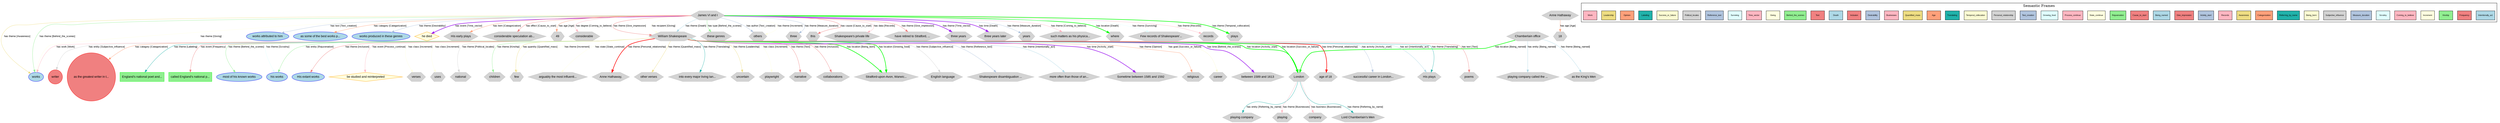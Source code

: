 digraph William_Shakespeare {
    rankdir=TB;
    compound=true;
    node [fontname="Arial", fontsize=12, style=filled];
    edge [fontname="Arial", fontsize=10, color=gray];
    
    // Graph styling
    bgcolor=white;
    
    // Node type definitions
    subgraph cluster_people {{
        label="People";
        style=filled;
        fillcolor=lightcoral;
        color=red;
        node [fillcolor=lightcoral, color=red, shape=circle];
    }}
    
    subgraph cluster_locations {{
        label="Locations";
        style=filled;
        fillcolor=lightgreen;
        color=green;
        node [fillcolor=lightgreen, color=green, shape=box];
    }}
    
    subgraph cluster_concepts {{
        label="Concepts";
        style=filled;
        fillcolor=lightblue;
        color=blue;
        node [fillcolor=lightblue, color=blue, shape=ellipse];
    }}
    
    subgraph cluster_events {{
        label="Events";
        style=filled;
        fillcolor=lightyellow;
        color=orange;
        node [fillcolor=lightyellow, color=orange, shape=diamond];
    }}
    
    subgraph cluster_other {{
        label="Other";
        style=filled;
        fillcolor=lightgray;
        color=gray;
        node [fillcolor=lightgray, color=gray, shape=hexagon];
    }}

    // People nodes
    "writer" [label="writer", fillcolor=lightcoral, color=red, shape=circle];
    "as the greatest writer in t..." [label="as the greatest writer in t...", fillcolor=lightcoral, color=red, shape=circle];

    // Locations nodes
    "England's national poet and..." [label="England's national poet and...", fillcolor=lightgreen, color=green, shape=box];
    "called England's national p..." [label="called England's national p...", fillcolor=lightgreen, color=green, shape=box];

    // Concepts nodes
    "works" [label="works", fillcolor=lightblue, color=blue, shape=ellipse];
    "works attributed to him" [label="works attributed to him", fillcolor=lightblue, color=blue, shape=ellipse];
    "as some of the best works p..." [label="as some of the best works p...", fillcolor=lightblue, color=blue, shape=ellipse];
    "most of his known works" [label="most of his known works", fillcolor=lightblue, color=blue, shape=ellipse];
    "his works" [label="his works", fillcolor=lightblue, color=blue, shape=ellipse];
    "works produced in these genres" [label="works produced in these genres", fillcolor=lightblue, color=blue, shape=ellipse];
    "His extant works" [label="His extant works", fillcolor=lightblue, color=blue, shape=ellipse];

    // Events nodes
    "be studied and reinterpreted" [label="be studied and reinterpreted", fillcolor=lightyellow, color=orange, shape=diamond];
    "he died" [label="he died", fillcolor=lightyellow, color=orange, shape=diamond];

    // Other nodes
    "playing company called the ..." [label="playing company called the ...", fillcolor=lightgray, color=gray, shape=hexagon];
    "James VI and I" [label="James VI and I", fillcolor=lightgray, color=gray, shape=hexagon];
    "verses" [label="verses", fillcolor=lightgray, color=gray, shape=hexagon];
    "uses" [label="uses", fillcolor=lightgray, color=gray, shape=hexagon];
    "national" [label="national", fillcolor=lightgray, color=gray, shape=hexagon];
    "His early plays" [label="His early plays", fillcolor=lightgray, color=gray, shape=hexagon];
    "children" [label="children", fillcolor=lightgray, color=gray, shape=hexagon];
    "as the King's Men" [label="as the King's Men", fillcolor=lightgray, color=gray, shape=hexagon];
    "few" [label="few", fillcolor=lightgray, color=gray, shape=hexagon];
    "considerable speculation ab..." [label="considerable speculation ab...", fillcolor=lightgray, color=gray, shape=hexagon];
    "49" [label="49", fillcolor=lightgray, color=gray, shape=hexagon];
    "arguably the most influenti..." [label="arguably the most influenti...", fillcolor=lightgray, color=gray, shape=hexagon];
    "Anne Hathaway," [label="Anne Hathaway,", fillcolor=lightgray, color=gray, shape=hexagon];
    "18" [label="18", fillcolor=lightgray, color=gray, shape=hexagon];
    "playing company" [label="playing company", fillcolor=lightgray, color=gray, shape=hexagon];
    "Chamberlain office" [label="Chamberlain office", fillcolor=lightgray, color=gray, shape=hexagon];
    "considerable" [label="considerable", fillcolor=lightgray, color=gray, shape=hexagon];
    "other verses" [label="other verses", fillcolor=lightgray, color=gray, shape=hexagon];
    "William Shakespeare" [label="William Shakespeare", fillcolor=lightgray, color=gray, shape=hexagon];
    "into every major living lan..." [label="into every major living lan...", fillcolor=lightgray, color=gray, shape=hexagon];
    "uncertain" [label="uncertain", fillcolor=lightgray, color=gray, shape=hexagon];
    "these genres" [label="these genres", fillcolor=lightgray, color=gray, shape=hexagon];
    "playwright" [label="playwright", fillcolor=lightgray, color=gray, shape=hexagon];
    "narrative" [label="narrative", fillcolor=lightgray, color=gray, shape=hexagon];
    "others" [label="others", fillcolor=lightgray, color=gray, shape=hexagon];
    "collaborations" [label="collaborations", fillcolor=lightgray, color=gray, shape=hexagon];
    "three" [label="three", fillcolor=lightgray, color=gray, shape=hexagon];
    "playing" [label="playing", fillcolor=lightgray, color=gray, shape=hexagon];
    "Stratford-upon-Avon, Warwic..." [label="Stratford-upon-Avon, Warwic...", fillcolor=lightgray, color=gray, shape=hexagon];
    "English language" [label="English language", fillcolor=lightgray, color=gray, shape=hexagon];
    "company" [label="company", fillcolor=lightgray, color=gray, shape=hexagon];
    "this" [label="this", fillcolor=lightgray, color=gray, shape=hexagon];
    "Shakespeare disambiguation ..." [label="Shakespeare disambiguation ...", fillcolor=lightgray, color=gray, shape=hexagon];
    "Shakespeare's private life" [label="Shakespeare's private life", fillcolor=lightgray, color=gray, shape=hexagon];
    "more often than those of an..." [label="more often than those of an...", fillcolor=lightgray, color=gray, shape=hexagon];
    "have retired to Stratford, ..." [label="have retired to Stratford, ...", fillcolor=lightgray, color=gray, shape=hexagon];
    "Sometime between 1585 and 1592" [label="Sometime between 1585 and 1592", fillcolor=lightgray, color=gray, shape=hexagon];
    "religious" [label="religious", fillcolor=lightgray, color=gray, shape=hexagon];
    "three years" [label="three years", fillcolor=lightgray, color=gray, shape=hexagon];
    "three years later" [label="three years later", fillcolor=lightgray, color=gray, shape=hexagon];
    "Anne Hathaway" [label="Anne Hathaway", fillcolor=lightgray, color=gray, shape=hexagon];
    "career" [label="career", fillcolor=lightgray, color=gray, shape=hexagon];
    "between 1589 and 1613" [label="between 1589 and 1613", fillcolor=lightgray, color=gray, shape=hexagon];
    "London" [label="London", fillcolor=lightgray, color=gray, shape=hexagon];
    "years" [label="years", fillcolor=lightgray, color=gray, shape=hexagon];
    "age of 18" [label="age of 18", fillcolor=lightgray, color=gray, shape=hexagon];
    "such matters as his physica..." [label="such matters as his physica...", fillcolor=lightgray, color=gray, shape=hexagon];
    "successful career in London..." [label="successful career in London...", fillcolor=lightgray, color=gray, shape=hexagon];
    "where" [label="where", fillcolor=lightgray, color=gray, shape=hexagon];
    "Lord Chamberlain's Men" [label="Lord Chamberlain's Men", fillcolor=lightgray, color=gray, shape=hexagon];
    "His plays" [label="His plays", fillcolor=lightgray, color=gray, shape=hexagon];
    "Few records of Shakespeare'..." [label="Few records of Shakespeare'...", fillcolor=lightgray, color=gray, shape=hexagon];
    "poems" [label="poems", fillcolor=lightgray, color=gray, shape=hexagon];
    "records" [label="records", fillcolor=lightgray, color=gray, shape=hexagon];
    "plays" [label="plays", fillcolor=lightgray, color=gray, shape=hexagon];

    // Relationships
    "William Shakespeare" -> "His plays" [label="has act [Intentionally_act]", color=lightblue, penwidth=1];
    "William Shakespeare" -> "called England's national p..." [label="has event [Frequency]", color=lightcoral, penwidth=1];
    "William Shakespeare" -> "children" [label="has theme [Kinship]", color=lightgreen, penwidth=1];
    "William Shakespeare" -> "verses" [label="has class [Increment]", color=lightyellow, penwidth=1];
    "James VI and I" -> "such matters as his physica..." [label="has theme [Coming_to_believe]", color=lightpink, penwidth=1];
    "William Shakespeare" -> "his works" [label="has theme [Scrutiny]", color=lightcyan, penwidth=1];
    "William Shakespeare" -> "uses" [label="has class [Increment]", color=lightyellow, penwidth=1];
    "James VI and I" -> "years" [label="has theme [Measure_duration]", color=lightsteelblue, penwidth=1];
    "William Shakespeare" -> "English language" [label="has theme [Subjective_influence]", color=lightgray, penwidth=1];
    "William Shakespeare" -> "Stratford-upon-Avon, Warwic..." [label="has location [Being_born]", color=green, penwidth=2];
    "London" -> "Lord Chamberlain's Men" [label="has theme [Referring_by_name]", color=lightseagreen, penwidth=1];
    "William Shakespeare" -> "as the greatest writer in t..." [label="has category [Categorization]", color=lightsalmon, penwidth=1];
    "James VI and I" -> "works" [label="has theme [Awareness]", color=lightgoldenrod, penwidth=1];
    "James VI and I" -> "records" [label="has theme [Records]", color=lightpink, penwidth=1];
    "William Shakespeare" -> "London" [label="has location [Activity_start]", color=green, penwidth=2];
    "James VI and I" -> "William Shakespeare" [label="has theme [Give_impression]", color=lightcoral, penwidth=1];
    "Chamberlain office" -> "playing company called the ..." [label="has entity [Being_named]", color=lightblue, penwidth=1];
    "James VI and I" -> "this" [label="has cause [Cause_to_start]", color=lightcoral, penwidth=1];
    "William Shakespeare" -> "his works" [label="has entity [Rejuvenation]", color=lightgreen, penwidth=1];
    "Chamberlain office" -> "London" [label="has location [Being_named]", color=green, penwidth=2];
    "William Shakespeare" -> "arguably the most influenti..." [label="has state [State_continue]", color=lightyellow, penwidth=1];
    "James VI and I" -> "Shakespeare's private life" [label="has data [Records]", color=lightpink, penwidth=1];
    "William Shakespeare" -> "Sometime between 1585 and 1592" [label="has time [Activity_start]", color=purple, penwidth=2];
    "James VI and I" -> "three" [label="has theme [Measure_duration]", color=lightsteelblue, penwidth=1];
    "William Shakespeare" -> "writer" [label="has entity [Subjective_influence]", color=lightgray, penwidth=1];
    "William Shakespeare" -> "more often than those of an..." [label="has theme [Intentionally_act]", color=lightblue, penwidth=1];
    "James VI and I" -> "have retired to Stratford, ..." [label="has theme [Give_impression]", color=lightcoral, penwidth=1];
    "William Shakespeare" -> "successful career in London..." [label="has activity [Activity_start]", color=lightsteelblue, penwidth=1];
    "William Shakespeare" -> "be studied and reinterpreted" [label="has event [Process_continue]", color=lightpink, penwidth=1];
    "James VI and I" -> "considerable" [label="has degree [Coming_to_believe]", color=lightpink, penwidth=1];
    "William Shakespeare" -> "Stratford-upon-Avon, Warwic..." [label="has location [Growing_food]", color=green, penwidth=2];
    "James VI and I" -> "others" [label="has author [Text_creation]", color=lightsteelblue, penwidth=1];
    "William Shakespeare" -> "age of 18" [label="has time [Personal_relationship]", color=red, penwidth=2];
    "James VI and I" -> "plays" [label="has theme [Temporal_collocation]", color=green, penwidth=2];
    "Chamberlain office" -> "as the King's Men" [label="has theme [Being_named]", color=lightblue, penwidth=1];
    "William Shakespeare" -> "His plays" [label="has theme [Translating]", color=lightseagreen, penwidth=1];
    "William Shakespeare" -> "Anne Hathaway," [label="has theme [Personal_relationship]", color=red, penwidth=2];
    "James VI and I" -> "49" [label="has age [Age]", color=lightsalmon, penwidth=1];
    "Anne Hathaway" -> "18" [label="has age [Age]", color=lightsalmon, penwidth=1];
    "James VI and I" -> "as some of the best works p..." [label="has category [Categorization]", color=lightsalmon, penwidth=1];
    "William Shakespeare" -> "other verses" [label="has theme [Quantified_mass]", color=lightgoldenrod, penwidth=1];
    "London" -> "company" [label="has business [Businesses]", color=lightpink, penwidth=1];
    "James VI and I" -> "works produced in these genres" [label="has theme [Desirability]", color=lightsteelblue, penwidth=1];
    "William Shakespeare" -> "His extant works" [label="has theme [Inclusion]", color=lightcoral, penwidth=1];
    "James VI and I" -> "three years later" [label="has time [Death]", color=purple, penwidth=2];
    "William Shakespeare" -> "collaborations" [label="has theme [Inclusion]", color=lightcoral, penwidth=1];
    "William Shakespeare" -> "poems" [label="has text [Text]", color=lightcoral, penwidth=1];
    "James VI and I" -> "these genres" [label="has type [Behind_the_scenes]", color=lightgreen, penwidth=1];
    "James VI and I" -> "William Shakespeare" [label="has recipient [Giving]", color=lightyellow, penwidth=1];
    "James VI and I" -> "works attributed to him" [label="has text [Text_creation]", color=lightsteelblue, penwidth=1];
    "James VI and I" -> "William Shakespeare" [label="has theme [Death]", color=lightblue, penwidth=1];
    "James VI and I" -> "three years" [label="has theme [Time_vector]", color=purple, penwidth=2];
    "James VI and I" -> "works" [label="has theme [Behind_the_scenes]", color=lightgreen, penwidth=1];
    "William Shakespeare" -> "between 1589 and 1613" [label="has time [Behind_the_scenes]", color=purple, penwidth=2];
    "William Shakespeare" -> "few" [label="has quantity [Quantified_mass]", color=lightgoldenrod, penwidth=1];
    "James VI and I" -> "His early plays" [label="has item [Categorization]", color=lightsalmon, penwidth=1];
    "James VI and I" -> "Few records of Shakespeare'..." [label="has theme [Surviving]", color=lightcyan, penwidth=1];
    "London" -> "playing company" [label="has entity [Referring_by_name]", color=lightseagreen, penwidth=1];
    "William Shakespeare" -> "Shakespeare disambiguation ..." [label="has theme [Reference_text]", color=lightsteelblue, penwidth=1];
    "London" -> "playing" [label="has theme [Businesses]", color=lightpink, penwidth=1];
    "William Shakespeare" -> "national" [label="has theme [Political_locales]", color=lightgray, penwidth=1];
    "William Shakespeare" -> "career" [label="has goal [Success_or_failure]", color=lightgoldenrodyellow, penwidth=1];
    "William Shakespeare" -> "England's national poet and..." [label="has theme [Labeling]", color=lightseagreen, penwidth=1];
    "William Shakespeare" -> "few" [label="has theme [Increment]", color=lightyellow, penwidth=1];
    "James VI and I" -> "works" [label="has theme [Giving]", color=lightyellow, penwidth=1];
    "William Shakespeare" -> "religious" [label="has theme [Opinion]", color=lightsalmon, penwidth=1];
    "William Shakespeare" -> "into every major living lan..." [label="has theme [Translating]", color=lightseagreen, penwidth=1];
    "James VI and I" -> "where" [label="has location [Death]", color=green, penwidth=2];
    "William Shakespeare" -> "uncertain" [label="has theme [Leadership]", color=lightgoldenrod, penwidth=1];
    "William Shakespeare" -> "playwright" [label="has class [Increment]", color=lightyellow, penwidth=1];
    "William Shakespeare" -> "most of his known works" [label="has theme [Behind_the_scenes]", color=lightgreen, penwidth=1];
    "William Shakespeare" -> "London" [label="has location [Success_or_failure]", color=green, penwidth=2];
    "James VI and I" -> "he died" [label="has event [Time_vector]", color=purple, penwidth=2];
    "William Shakespeare" -> "works" [label="has work [Work]", color=lightpink, penwidth=1];
    "James VI and I" -> "considerable speculation ab..." [label="has effect [Cause_to_start]", color=lightcoral, penwidth=1];
    "James VI and I" -> "others" [label="has theme [Increment]", color=lightyellow, penwidth=1];
    "William Shakespeare" -> "narrative" [label="has theme [Text]", color=lightcoral, penwidth=1];

    // Frame Legend
    subgraph cluster_legend {
        label="Semantic Frames";
        style=filled;
        fillcolor=white;
        color=black;
        rank=sink;
        "Intentionally_act_legend" [label="Intentionally_act", fillcolor="lightblue", style=filled, shape=box, fontsize=8];
        "Frequency_legend" [label="Frequency", fillcolor="lightcoral", style=filled, shape=box, fontsize=8];
        "Kinship_legend" [label="Kinship", fillcolor="lightgreen", style=filled, shape=box, fontsize=8];
        "Increment_legend" [label="Increment", fillcolor="lightyellow", style=filled, shape=box, fontsize=8];
        "Coming_to_believe_legend" [label="Coming_to_believe", fillcolor="lightpink", style=filled, shape=box, fontsize=8];
        "Scrutiny_legend" [label="Scrutiny", fillcolor="lightcyan", style=filled, shape=box, fontsize=8];
        "Measure_duration_legend" [label="Measure_duration", fillcolor="lightsteelblue", style=filled, shape=box, fontsize=8];
        "Subjective_influence_legend" [label="Subjective_influence", fillcolor="lightgray", style=filled, shape=box, fontsize=8];
        "Being_born_legend" [label="Being_born", fillcolor="lightgoldenrodyellow", style=filled, shape=box, fontsize=8];
        "Referring_by_name_legend" [label="Referring_by_name", fillcolor="lightseagreen", style=filled, shape=box, fontsize=8];
        "Categorization_legend" [label="Categorization", fillcolor="lightsalmon", style=filled, shape=box, fontsize=8];
        "Awareness_legend" [label="Awareness", fillcolor="lightgoldenrod", style=filled, shape=box, fontsize=8];
        "Records_legend" [label="Records", fillcolor="lightpink", style=filled, shape=box, fontsize=8];
        "Activity_start_legend" [label="Activity_start", fillcolor="lightsteelblue", style=filled, shape=box, fontsize=8];
        "Give_impression_legend" [label="Give_impression", fillcolor="lightcoral", style=filled, shape=box, fontsize=8];
        "Being_named_legend" [label="Being_named", fillcolor="lightblue", style=filled, shape=box, fontsize=8];
        "Cause_to_start_legend" [label="Cause_to_start", fillcolor="lightcoral", style=filled, shape=box, fontsize=8];
        "Rejuvenation_legend" [label="Rejuvenation", fillcolor="lightgreen", style=filled, shape=box, fontsize=8];
        "State_continue_legend" [label="State_continue", fillcolor="lightyellow", style=filled, shape=box, fontsize=8];
        "Process_continue_legend" [label="Process_continue", fillcolor="lightpink", style=filled, shape=box, fontsize=8];
        "Growing_food_legend" [label="Growing_food", fillcolor="lightcyan", style=filled, shape=box, fontsize=8];
        "Text_creation_legend" [label="Text_creation", fillcolor="lightsteelblue", style=filled, shape=box, fontsize=8];
        "Personal_relationship_legend" [label="Personal_relationship", fillcolor="lightgray", style=filled, shape=box, fontsize=8];
        "Temporal_collocation_legend" [label="Temporal_collocation", fillcolor="lightgoldenrodyellow", style=filled, shape=box, fontsize=8];
        "Translating_legend" [label="Translating", fillcolor="lightseagreen", style=filled, shape=box, fontsize=8];
        "Age_legend" [label="Age", fillcolor="lightsalmon", style=filled, shape=box, fontsize=8];
        "Quantified_mass_legend" [label="Quantified_mass", fillcolor="lightgoldenrod", style=filled, shape=box, fontsize=8];
        "Businesses_legend" [label="Businesses", fillcolor="lightpink", style=filled, shape=box, fontsize=8];
        "Desirability_legend" [label="Desirability", fillcolor="lightsteelblue", style=filled, shape=box, fontsize=8];
        "Inclusion_legend" [label="Inclusion", fillcolor="lightcoral", style=filled, shape=box, fontsize=8];
        "Death_legend" [label="Death", fillcolor="lightblue", style=filled, shape=box, fontsize=8];
        "Text_legend" [label="Text", fillcolor="lightcoral", style=filled, shape=box, fontsize=8];
        "Behind_the_scenes_legend" [label="Behind_the_scenes", fillcolor="lightgreen", style=filled, shape=box, fontsize=8];
        "Giving_legend" [label="Giving", fillcolor="lightyellow", style=filled, shape=box, fontsize=8];
        "Time_vector_legend" [label="Time_vector", fillcolor="lightpink", style=filled, shape=box, fontsize=8];
        "Surviving_legend" [label="Surviving", fillcolor="lightcyan", style=filled, shape=box, fontsize=8];
        "Reference_text_legend" [label="Reference_text", fillcolor="lightsteelblue", style=filled, shape=box, fontsize=8];
        "Political_locales_legend" [label="Political_locales", fillcolor="lightgray", style=filled, shape=box, fontsize=8];
        "Success_or_failure_legend" [label="Success_or_failure", fillcolor="lightgoldenrodyellow", style=filled, shape=box, fontsize=8];
        "Labeling_legend" [label="Labeling", fillcolor="lightseagreen", style=filled, shape=box, fontsize=8];
        "Opinion_legend" [label="Opinion", fillcolor="lightsalmon", style=filled, shape=box, fontsize=8];
        "Leadership_legend" [label="Leadership", fillcolor="lightgoldenrod", style=filled, shape=box, fontsize=8];
        "Work_legend" [label="Work", fillcolor="lightpink", style=filled, shape=box, fontsize=8];
    }
}